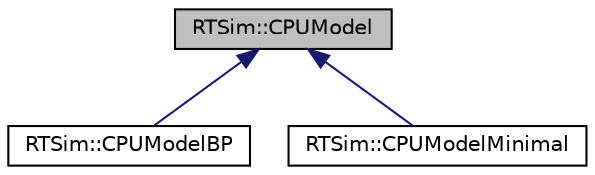 digraph "RTSim::CPUModel"
{
  edge [fontname="Helvetica",fontsize="10",labelfontname="Helvetica",labelfontsize="10"];
  node [fontname="Helvetica",fontsize="10",shape=record];
  Node0 [label="RTSim::CPUModel",height=0.2,width=0.4,color="black", fillcolor="grey75", style="filled", fontcolor="black"];
  Node0 -> Node1 [dir="back",color="midnightblue",fontsize="10",style="solid",fontname="Helvetica"];
  Node1 [label="RTSim::CPUModelBP",height=0.2,width=0.4,color="black", fillcolor="white", style="filled",URL="$classRTSim_1_1CPUModelBP.html"];
  Node0 -> Node2 [dir="back",color="midnightblue",fontsize="10",style="solid",fontname="Helvetica"];
  Node2 [label="RTSim::CPUModelMinimal",height=0.2,width=0.4,color="black", fillcolor="white", style="filled",URL="$classRTSim_1_1CPUModelMinimal.html"];
}
